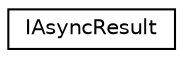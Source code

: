 digraph "Graphical Class Hierarchy"
{
 // LATEX_PDF_SIZE
  edge [fontname="Helvetica",fontsize="10",labelfontname="Helvetica",labelfontsize="10"];
  node [fontname="Helvetica",fontsize="10",shape=record];
  rankdir="LR";
  Node0 [label="IAsyncResult",height=0.2,width=0.4,color="black", fillcolor="white", style="filled",URL="$class_i_async_result.html",tooltip="Internal Async Results class"];
}
